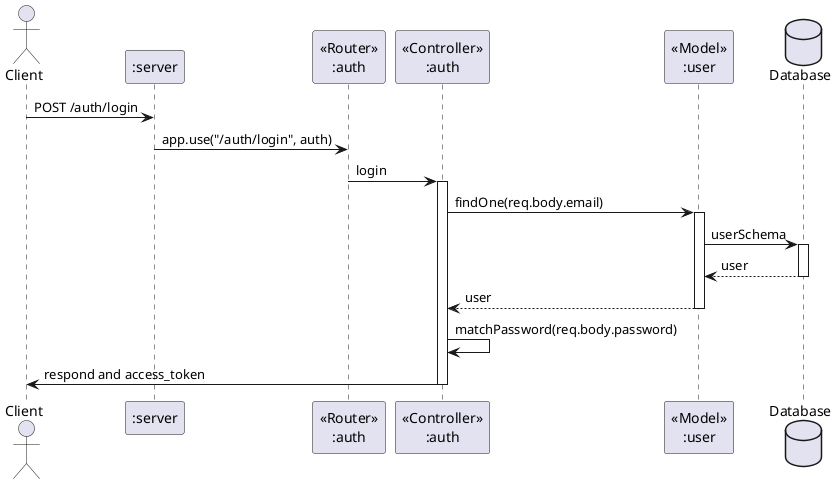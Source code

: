 @startuml POST /login
actor       Client       as client
participant ":server" as server 
participant "<<Router>>\n:auth" as auth_router 
participant "<<Controller>>\n:auth" as auth_con 
participant "<<Model>>\n:user" as user_model 
database Database as db

client -> server : POST /auth/login

server -> auth_router : app.use("/auth/login", auth)
auth_router -> auth_con : login
activate auth_con
    auth_con -> user_model : findOne(req.body.email)
    activate user_model
    user_model -> db : userSchema
        activate db
        db --> user_model : user
        deactivate db
    user_model --> auth_con : user
    deactivate user_model
    auth_con -> auth_con : matchPassword(req.body.password)
auth_con -> client :respond and access_token
deactivate auth_con

@enduml